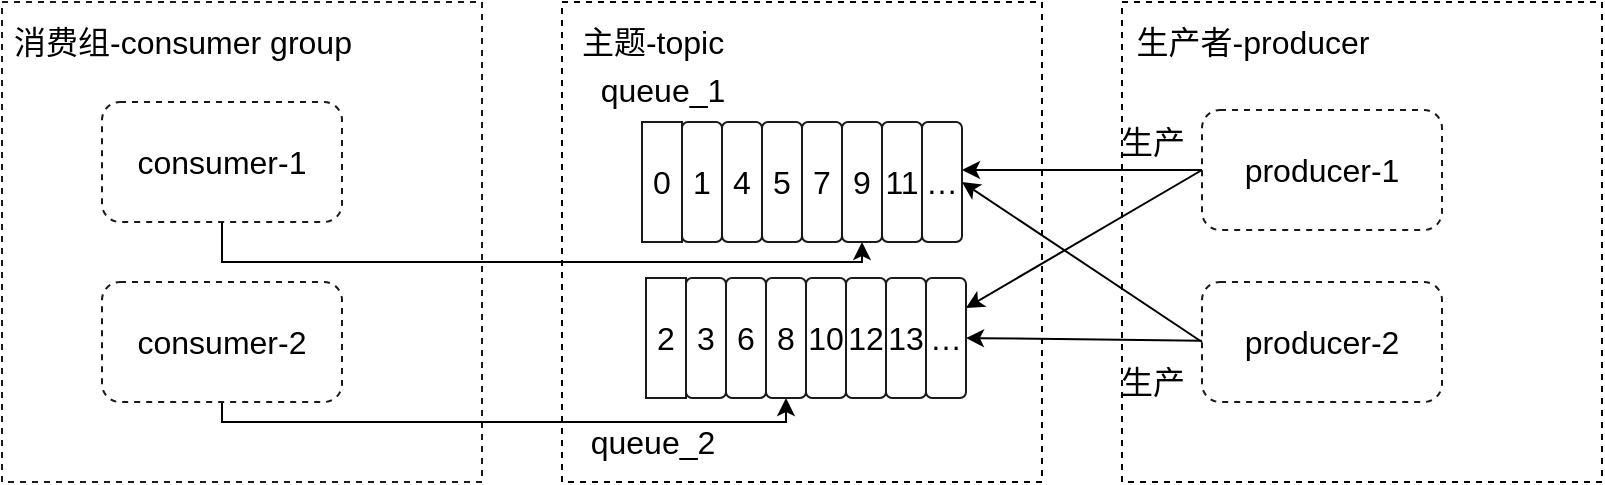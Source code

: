 <mxfile version="14.4.9" type="github">
  <diagram id="CloABZpaT9ZncRkQTDXv" name="Page-1">
    <mxGraphModel dx="946" dy="613" grid="1" gridSize="10" guides="1" tooltips="1" connect="1" arrows="1" fold="1" page="1" pageScale="1" pageWidth="827" pageHeight="1169" math="0" shadow="0">
      <root>
        <mxCell id="0" />
        <mxCell id="1" parent="0" />
        <mxCell id="JTeErj8YmpPgtc9Pl1po-1" value="" style="whiteSpace=wrap;html=1;aspect=fixed;fillColor=none;dashed=1;strokeColor=#1A1A1A;" vertex="1" parent="1">
          <mxGeometry x="50" y="140" width="240" height="240" as="geometry" />
        </mxCell>
        <mxCell id="JTeErj8YmpPgtc9Pl1po-2" value="" style="whiteSpace=wrap;html=1;aspect=fixed;fillColor=none;dashed=1;" vertex="1" parent="1">
          <mxGeometry x="330" y="140" width="240" height="240" as="geometry" />
        </mxCell>
        <mxCell id="JTeErj8YmpPgtc9Pl1po-3" value="" style="whiteSpace=wrap;html=1;aspect=fixed;fillColor=none;dashed=1;" vertex="1" parent="1">
          <mxGeometry x="610" y="140" width="240" height="240" as="geometry" />
        </mxCell>
        <mxCell id="JTeErj8YmpPgtc9Pl1po-4" value="消费组-consumer group" style="text;html=1;resizable=0;autosize=1;align=center;verticalAlign=middle;points=[];fillColor=none;strokeColor=none;rounded=0;dashed=1;fontSize=16;" vertex="1" parent="1">
          <mxGeometry x="50" y="150" width="180" height="20" as="geometry" />
        </mxCell>
        <mxCell id="JTeErj8YmpPgtc9Pl1po-7" value="主题-topic" style="text;html=1;resizable=0;autosize=1;align=center;verticalAlign=middle;points=[];fillColor=none;strokeColor=none;rounded=0;dashed=1;fontSize=16;" vertex="1" parent="1">
          <mxGeometry x="330" y="150" width="90" height="20" as="geometry" />
        </mxCell>
        <mxCell id="JTeErj8YmpPgtc9Pl1po-8" value="生产者-producer" style="text;html=1;resizable=0;autosize=1;align=center;verticalAlign=middle;points=[];fillColor=none;strokeColor=none;rounded=0;dashed=1;fontSize=16;" vertex="1" parent="1">
          <mxGeometry x="610" y="150" width="130" height="20" as="geometry" />
        </mxCell>
        <mxCell id="JTeErj8YmpPgtc9Pl1po-51" style="rounded=0;orthogonalLoop=1;jettySize=auto;html=1;exitX=0;exitY=0.5;exitDx=0;exitDy=0;fontSize=16;" edge="1" parent="1" source="JTeErj8YmpPgtc9Pl1po-9">
          <mxGeometry relative="1" as="geometry">
            <mxPoint x="530" y="224" as="targetPoint" />
          </mxGeometry>
        </mxCell>
        <mxCell id="JTeErj8YmpPgtc9Pl1po-52" style="edgeStyle=none;rounded=0;orthogonalLoop=1;jettySize=auto;html=1;exitX=0;exitY=0.5;exitDx=0;exitDy=0;entryX=1;entryY=0.25;entryDx=0;entryDy=0;fontSize=16;" edge="1" parent="1" source="JTeErj8YmpPgtc9Pl1po-9" target="JTeErj8YmpPgtc9Pl1po-44">
          <mxGeometry relative="1" as="geometry" />
        </mxCell>
        <mxCell id="JTeErj8YmpPgtc9Pl1po-9" value="producer-1" style="rounded=1;whiteSpace=wrap;html=1;dashed=1;strokeColor=#1A1A1A;fillColor=none;fontSize=16;" vertex="1" parent="1">
          <mxGeometry x="650" y="194" width="120" height="60" as="geometry" />
        </mxCell>
        <mxCell id="JTeErj8YmpPgtc9Pl1po-53" style="edgeStyle=none;rounded=0;orthogonalLoop=1;jettySize=auto;html=1;exitX=0;exitY=0.5;exitDx=0;exitDy=0;entryX=1;entryY=0.5;entryDx=0;entryDy=0;fontSize=16;" edge="1" parent="1" source="JTeErj8YmpPgtc9Pl1po-10" target="JTeErj8YmpPgtc9Pl1po-43">
          <mxGeometry relative="1" as="geometry" />
        </mxCell>
        <mxCell id="JTeErj8YmpPgtc9Pl1po-54" style="edgeStyle=none;rounded=0;orthogonalLoop=1;jettySize=auto;html=1;entryX=1;entryY=0.5;entryDx=0;entryDy=0;fontSize=16;" edge="1" parent="1" source="JTeErj8YmpPgtc9Pl1po-10" target="JTeErj8YmpPgtc9Pl1po-44">
          <mxGeometry relative="1" as="geometry" />
        </mxCell>
        <mxCell id="JTeErj8YmpPgtc9Pl1po-10" value="producer-2" style="rounded=1;whiteSpace=wrap;html=1;dashed=1;strokeColor=#1A1A1A;fillColor=none;fontSize=16;" vertex="1" parent="1">
          <mxGeometry x="650" y="280" width="120" height="60" as="geometry" />
        </mxCell>
        <mxCell id="JTeErj8YmpPgtc9Pl1po-62" style="edgeStyle=orthogonalEdgeStyle;rounded=0;orthogonalLoop=1;jettySize=auto;html=1;exitX=0.5;exitY=1;exitDx=0;exitDy=0;entryX=0.5;entryY=1;entryDx=0;entryDy=0;fontSize=16;" edge="1" parent="1" source="JTeErj8YmpPgtc9Pl1po-11" target="JTeErj8YmpPgtc9Pl1po-34">
          <mxGeometry relative="1" as="geometry">
            <Array as="points">
              <mxPoint x="160" y="350" />
              <mxPoint x="442" y="350" />
            </Array>
          </mxGeometry>
        </mxCell>
        <mxCell id="JTeErj8YmpPgtc9Pl1po-11" value="consumer-2" style="rounded=1;whiteSpace=wrap;html=1;dashed=1;strokeColor=#1A1A1A;fillColor=none;fontSize=16;" vertex="1" parent="1">
          <mxGeometry x="100" y="280" width="120" height="60" as="geometry" />
        </mxCell>
        <mxCell id="JTeErj8YmpPgtc9Pl1po-61" style="edgeStyle=orthogonalEdgeStyle;rounded=0;orthogonalLoop=1;jettySize=auto;html=1;exitX=0.5;exitY=1;exitDx=0;exitDy=0;entryX=0.5;entryY=1;entryDx=0;entryDy=0;fontSize=16;" edge="1" parent="1" source="JTeErj8YmpPgtc9Pl1po-12" target="JTeErj8YmpPgtc9Pl1po-22">
          <mxGeometry relative="1" as="geometry">
            <Array as="points">
              <mxPoint x="160" y="270" />
              <mxPoint x="480" y="270" />
            </Array>
          </mxGeometry>
        </mxCell>
        <mxCell id="JTeErj8YmpPgtc9Pl1po-12" value="consumer-1" style="rounded=1;whiteSpace=wrap;html=1;dashed=1;strokeColor=#1A1A1A;fillColor=none;fontSize=16;" vertex="1" parent="1">
          <mxGeometry x="100" y="190" width="120" height="60" as="geometry" />
        </mxCell>
        <mxCell id="JTeErj8YmpPgtc9Pl1po-13" value="1" style="rounded=1;whiteSpace=wrap;html=1;strokeColor=#1A1A1A;fillColor=none;fontSize=16;" vertex="1" parent="1">
          <mxGeometry x="390" y="200" width="20" height="60" as="geometry" />
        </mxCell>
        <mxCell id="JTeErj8YmpPgtc9Pl1po-26" value="" style="group" vertex="1" connectable="0" parent="1">
          <mxGeometry x="370" y="200" width="160" height="60" as="geometry" />
        </mxCell>
        <mxCell id="JTeErj8YmpPgtc9Pl1po-15" value="4" style="rounded=1;whiteSpace=wrap;html=1;strokeColor=#1A1A1A;fillColor=none;fontSize=16;" vertex="1" parent="JTeErj8YmpPgtc9Pl1po-26">
          <mxGeometry x="40" width="20" height="60" as="geometry" />
        </mxCell>
        <mxCell id="JTeErj8YmpPgtc9Pl1po-19" value="0" style="rounded=1;whiteSpace=wrap;html=1;strokeColor=#1A1A1A;fillColor=none;fontSize=16;arcSize=0;" vertex="1" parent="JTeErj8YmpPgtc9Pl1po-26">
          <mxGeometry width="20" height="60" as="geometry" />
        </mxCell>
        <mxCell id="JTeErj8YmpPgtc9Pl1po-21" value="11" style="rounded=1;whiteSpace=wrap;html=1;strokeColor=#1A1A1A;fillColor=none;fontSize=16;" vertex="1" parent="JTeErj8YmpPgtc9Pl1po-26">
          <mxGeometry x="120" width="20" height="60" as="geometry" />
        </mxCell>
        <mxCell id="JTeErj8YmpPgtc9Pl1po-22" value="9" style="rounded=1;whiteSpace=wrap;html=1;strokeColor=#1A1A1A;fillColor=none;fontSize=16;" vertex="1" parent="JTeErj8YmpPgtc9Pl1po-26">
          <mxGeometry x="100" width="20" height="60" as="geometry" />
        </mxCell>
        <mxCell id="JTeErj8YmpPgtc9Pl1po-23" value="7" style="rounded=1;whiteSpace=wrap;html=1;strokeColor=#1A1A1A;fillColor=none;fontSize=16;" vertex="1" parent="JTeErj8YmpPgtc9Pl1po-26">
          <mxGeometry x="80" width="20" height="60" as="geometry" />
        </mxCell>
        <mxCell id="JTeErj8YmpPgtc9Pl1po-24" value="5" style="rounded=1;whiteSpace=wrap;html=1;strokeColor=#1A1A1A;fillColor=none;fontSize=16;" vertex="1" parent="JTeErj8YmpPgtc9Pl1po-26">
          <mxGeometry x="60" width="20" height="60" as="geometry" />
        </mxCell>
        <mxCell id="JTeErj8YmpPgtc9Pl1po-27" value="" style="group" vertex="1" connectable="0" parent="1">
          <mxGeometry x="372" y="278" width="160" height="60" as="geometry" />
        </mxCell>
        <mxCell id="JTeErj8YmpPgtc9Pl1po-28" value="6" style="rounded=1;whiteSpace=wrap;html=1;strokeColor=#1A1A1A;fillColor=none;fontSize=16;" vertex="1" parent="JTeErj8YmpPgtc9Pl1po-27">
          <mxGeometry x="40" width="20" height="60" as="geometry" />
        </mxCell>
        <mxCell id="JTeErj8YmpPgtc9Pl1po-29" value="2" style="rounded=1;whiteSpace=wrap;html=1;strokeColor=#1A1A1A;fillColor=none;fontSize=16;arcSize=0;" vertex="1" parent="JTeErj8YmpPgtc9Pl1po-27">
          <mxGeometry width="20" height="60" as="geometry" />
        </mxCell>
        <mxCell id="JTeErj8YmpPgtc9Pl1po-31" value="13" style="rounded=1;whiteSpace=wrap;html=1;strokeColor=#1A1A1A;fillColor=none;fontSize=16;" vertex="1" parent="JTeErj8YmpPgtc9Pl1po-27">
          <mxGeometry x="120" width="20" height="60" as="geometry" />
        </mxCell>
        <mxCell id="JTeErj8YmpPgtc9Pl1po-32" value="12" style="rounded=1;whiteSpace=wrap;html=1;strokeColor=#1A1A1A;fillColor=none;fontSize=16;" vertex="1" parent="JTeErj8YmpPgtc9Pl1po-27">
          <mxGeometry x="100" width="20" height="60" as="geometry" />
        </mxCell>
        <mxCell id="JTeErj8YmpPgtc9Pl1po-33" value="10" style="rounded=1;whiteSpace=wrap;html=1;strokeColor=#1A1A1A;fillColor=none;fontSize=16;" vertex="1" parent="JTeErj8YmpPgtc9Pl1po-27">
          <mxGeometry x="80" width="20" height="60" as="geometry" />
        </mxCell>
        <mxCell id="JTeErj8YmpPgtc9Pl1po-34" value="8" style="rounded=1;whiteSpace=wrap;html=1;strokeColor=#1A1A1A;fillColor=none;fontSize=16;" vertex="1" parent="JTeErj8YmpPgtc9Pl1po-27">
          <mxGeometry x="60" width="20" height="60" as="geometry" />
        </mxCell>
        <mxCell id="JTeErj8YmpPgtc9Pl1po-35" value="3" style="rounded=1;whiteSpace=wrap;html=1;strokeColor=#1A1A1A;fillColor=none;fontSize=16;" vertex="1" parent="1">
          <mxGeometry x="392" y="278" width="20" height="60" as="geometry" />
        </mxCell>
        <mxCell id="JTeErj8YmpPgtc9Pl1po-43" value="…" style="rounded=1;whiteSpace=wrap;html=1;strokeColor=#1A1A1A;fillColor=none;fontSize=16;" vertex="1" parent="1">
          <mxGeometry x="510" y="200" width="20" height="60" as="geometry" />
        </mxCell>
        <mxCell id="JTeErj8YmpPgtc9Pl1po-44" value="…" style="rounded=1;whiteSpace=wrap;html=1;strokeColor=#1A1A1A;fillColor=none;fontSize=16;" vertex="1" parent="1">
          <mxGeometry x="512" y="278" width="20" height="60" as="geometry" />
        </mxCell>
        <mxCell id="JTeErj8YmpPgtc9Pl1po-56" value="生产" style="text;html=1;resizable=0;autosize=1;align=center;verticalAlign=middle;points=[];fillColor=none;strokeColor=none;rounded=0;fontSize=16;" vertex="1" parent="1">
          <mxGeometry x="600" y="200" width="50" height="20" as="geometry" />
        </mxCell>
        <mxCell id="JTeErj8YmpPgtc9Pl1po-57" value="生产" style="text;html=1;resizable=0;autosize=1;align=center;verticalAlign=middle;points=[];fillColor=none;strokeColor=none;rounded=0;fontSize=16;" vertex="1" parent="1">
          <mxGeometry x="600" y="320" width="50" height="20" as="geometry" />
        </mxCell>
        <mxCell id="JTeErj8YmpPgtc9Pl1po-58" value="queue_1" style="text;html=1;resizable=0;autosize=1;align=center;verticalAlign=middle;points=[];fillColor=none;strokeColor=none;rounded=0;fontSize=16;" vertex="1" parent="1">
          <mxGeometry x="340" y="174" width="80" height="20" as="geometry" />
        </mxCell>
        <mxCell id="JTeErj8YmpPgtc9Pl1po-59" value="queue_2" style="text;html=1;resizable=0;autosize=1;align=center;verticalAlign=middle;points=[];fillColor=none;strokeColor=none;rounded=0;fontSize=16;" vertex="1" parent="1">
          <mxGeometry x="335" y="350" width="80" height="20" as="geometry" />
        </mxCell>
      </root>
    </mxGraphModel>
  </diagram>
</mxfile>
